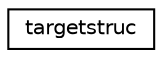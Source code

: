 digraph "Graphical Class Hierarchy"
{
 // INTERACTIVE_SVG=YES
  edge [fontname="Helvetica",fontsize="10",labelfontname="Helvetica",labelfontsize="10"];
  node [fontname="Helvetica",fontsize="10",shape=record];
  rankdir="LR";
  Node0 [label="targetstruc",height=0.2,width=0.4,color="black", fillcolor="white", style="filled",URL="$structtargetstruc.html",tooltip="Target structure. "];
}
